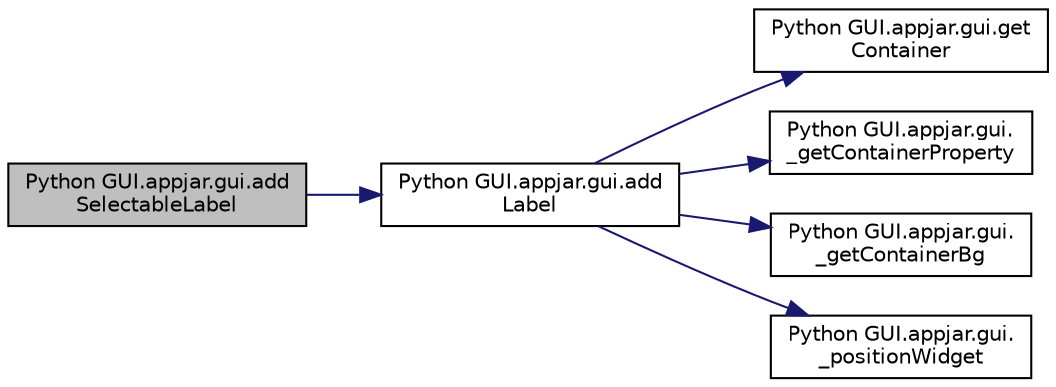 digraph "Python GUI.appjar.gui.addSelectableLabel"
{
  edge [fontname="Helvetica",fontsize="10",labelfontname="Helvetica",labelfontsize="10"];
  node [fontname="Helvetica",fontsize="10",shape=record];
  rankdir="LR";
  Node730 [label="Python GUI.appjar.gui.add\lSelectableLabel",height=0.2,width=0.4,color="black", fillcolor="grey75", style="filled", fontcolor="black"];
  Node730 -> Node731 [color="midnightblue",fontsize="10",style="solid",fontname="Helvetica"];
  Node731 [label="Python GUI.appjar.gui.add\lLabel",height=0.2,width=0.4,color="black", fillcolor="white", style="filled",URL="$class_python_01_g_u_i_1_1appjar_1_1gui.html#a4e47ba29cb48ce5edee19d0f160dea44"];
  Node731 -> Node732 [color="midnightblue",fontsize="10",style="solid",fontname="Helvetica"];
  Node732 [label="Python GUI.appjar.gui.get\lContainer",height=0.2,width=0.4,color="black", fillcolor="white", style="filled",URL="$class_python_01_g_u_i_1_1appjar_1_1gui.html#aa89c83e95e3952f6cc39fc23dffa15ce"];
  Node731 -> Node733 [color="midnightblue",fontsize="10",style="solid",fontname="Helvetica"];
  Node733 [label="Python GUI.appjar.gui.\l_getContainerProperty",height=0.2,width=0.4,color="black", fillcolor="white", style="filled",URL="$class_python_01_g_u_i_1_1appjar_1_1gui.html#aa0cf90816634eb9855a518e37d864ec1"];
  Node731 -> Node734 [color="midnightblue",fontsize="10",style="solid",fontname="Helvetica"];
  Node734 [label="Python GUI.appjar.gui.\l_getContainerBg",height=0.2,width=0.4,color="black", fillcolor="white", style="filled",URL="$class_python_01_g_u_i_1_1appjar_1_1gui.html#a7ca2e28f0ccf3c5e00ca64676c496afd"];
  Node731 -> Node735 [color="midnightblue",fontsize="10",style="solid",fontname="Helvetica"];
  Node735 [label="Python GUI.appjar.gui.\l_positionWidget",height=0.2,width=0.4,color="black", fillcolor="white", style="filled",URL="$class_python_01_g_u_i_1_1appjar_1_1gui.html#a994cf4bbd47f434233271d3d8b0eb4c6"];
}
